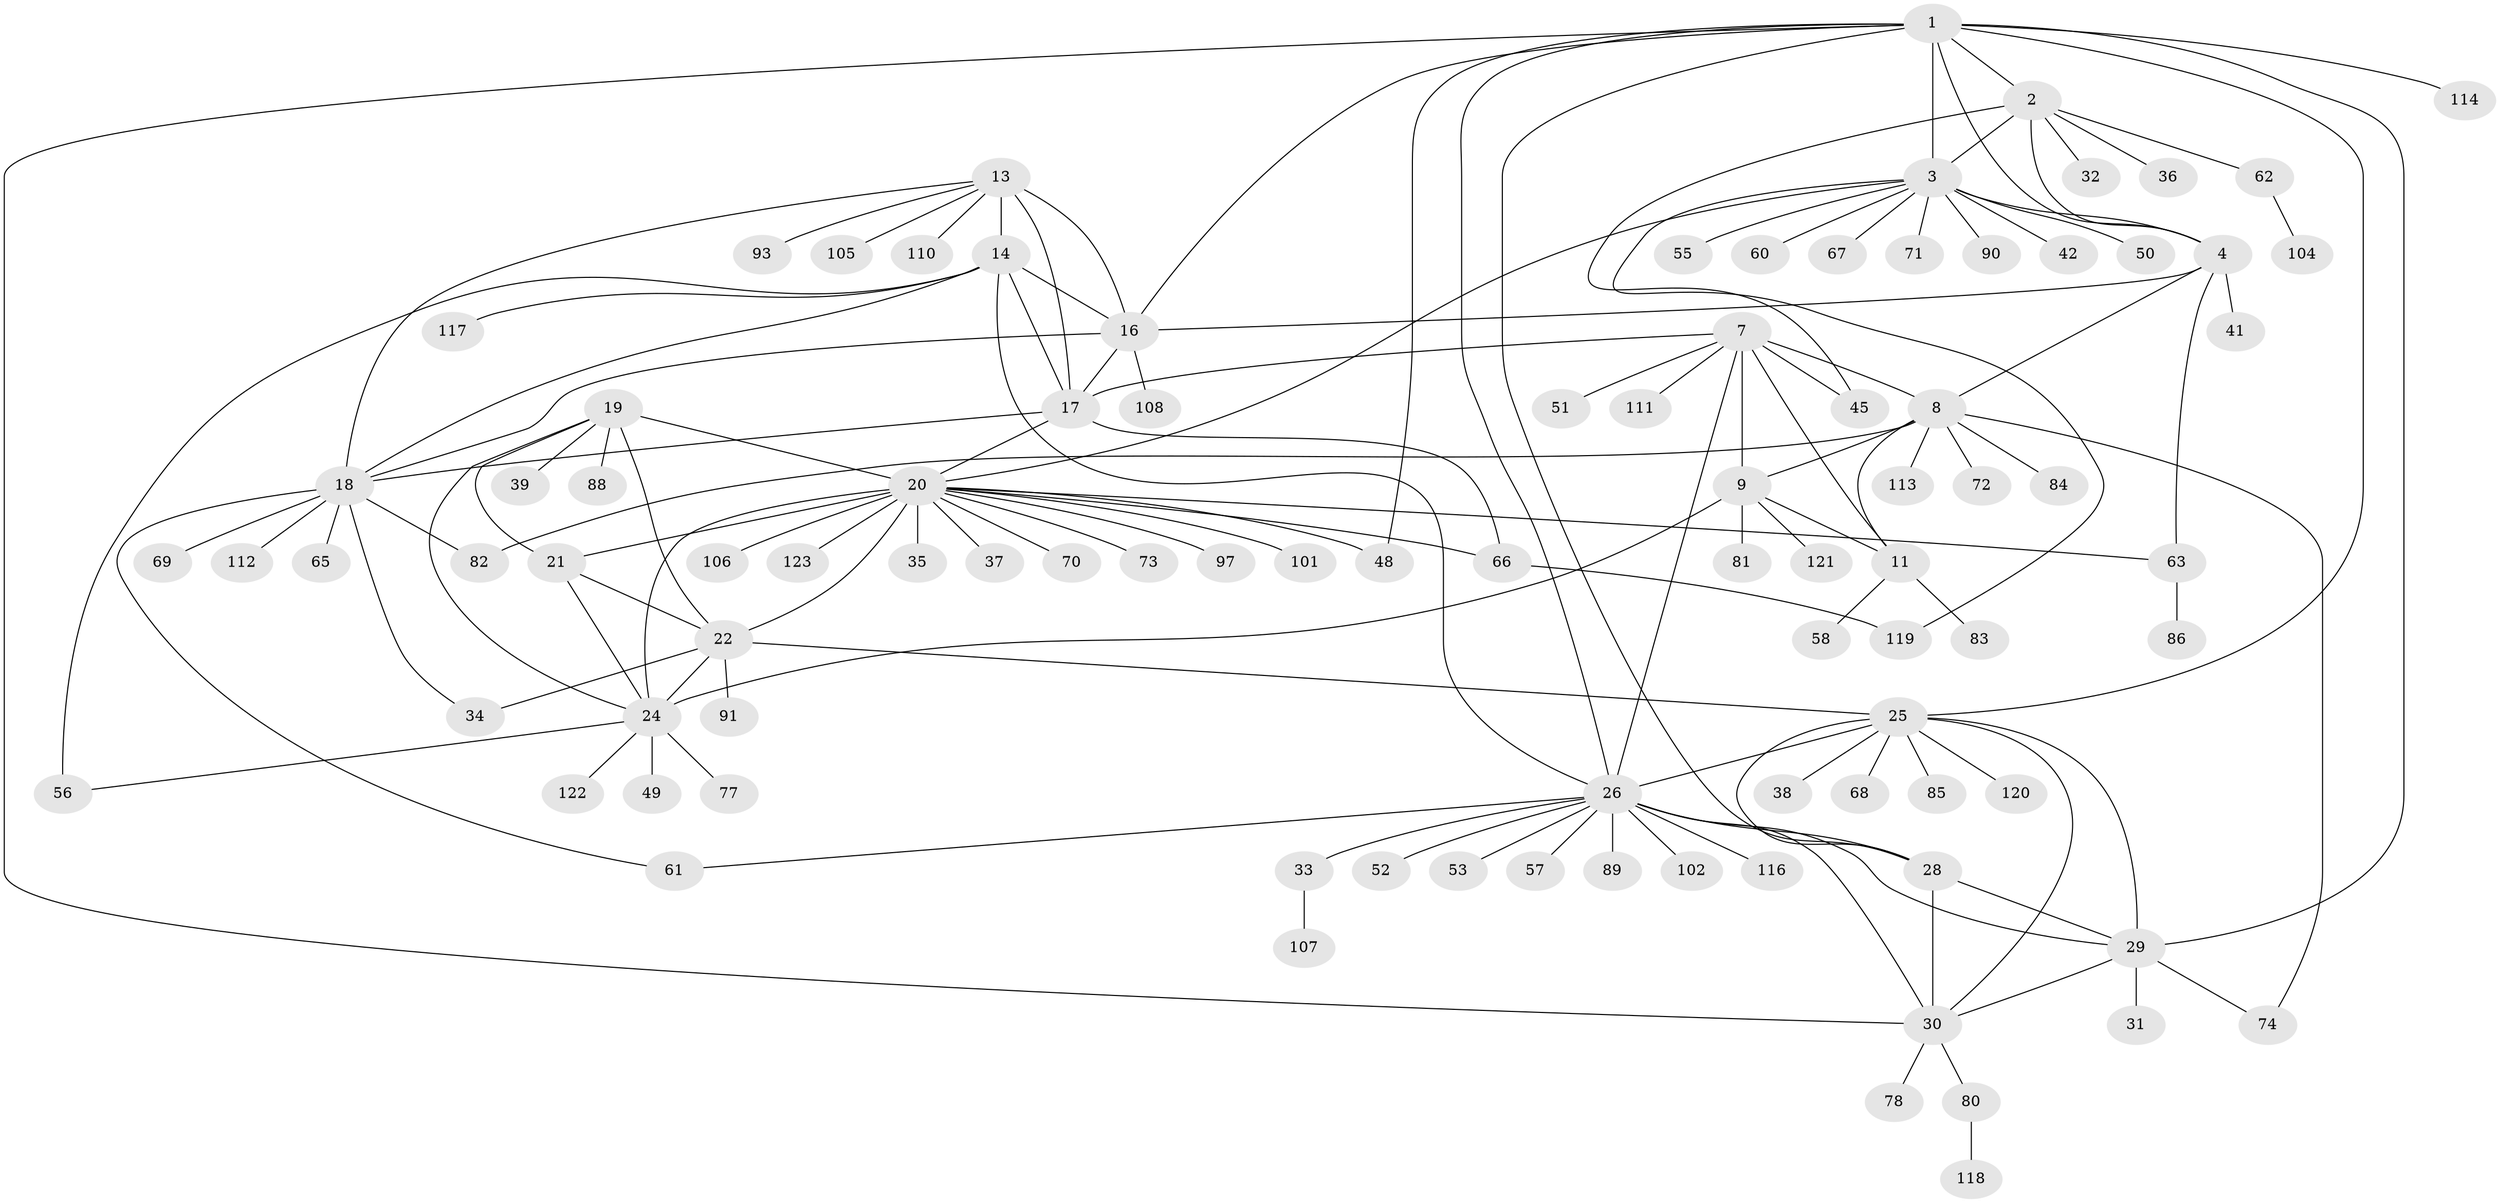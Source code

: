// Generated by graph-tools (version 1.1) at 2025/24/03/03/25 07:24:17]
// undirected, 94 vertices, 138 edges
graph export_dot {
graph [start="1"]
  node [color=gray90,style=filled];
  1 [super="+27"];
  2 [super="+6"];
  3 [super="+5"];
  4 [super="+64"];
  7 [super="+12"];
  8 [super="+94"];
  9 [super="+10"];
  11 [super="+40"];
  13 [super="+15"];
  14 [super="+100"];
  16 [super="+46"];
  17 [super="+75"];
  18 [super="+96"];
  19;
  20 [super="+23"];
  21 [super="+44"];
  22 [super="+43"];
  24 [super="+124"];
  25 [super="+98"];
  26 [super="+79"];
  28;
  29 [super="+59"];
  30 [super="+87"];
  31;
  32;
  33;
  34 [super="+47"];
  35;
  36;
  37;
  38;
  39;
  41;
  42;
  45;
  48 [super="+115"];
  49;
  50 [super="+76"];
  51;
  52;
  53 [super="+54"];
  55 [super="+92"];
  56;
  57;
  58;
  60;
  61;
  62 [super="+109"];
  63 [super="+95"];
  65;
  66;
  67;
  68;
  69;
  70;
  71;
  72;
  73;
  74;
  77;
  78;
  80;
  81;
  82;
  83 [super="+99"];
  84 [super="+103"];
  85;
  86;
  88;
  89;
  90;
  91;
  93;
  97;
  101;
  102;
  104;
  105;
  106;
  107;
  108;
  110;
  111;
  112;
  113;
  114;
  116;
  117;
  118;
  119;
  120;
  121;
  122;
  123;
  1 -- 2 [weight=2];
  1 -- 3 [weight=2];
  1 -- 4;
  1 -- 114;
  1 -- 48;
  1 -- 25;
  1 -- 26;
  1 -- 28;
  1 -- 29;
  1 -- 30;
  1 -- 16;
  2 -- 3 [weight=4];
  2 -- 4 [weight=2];
  2 -- 45;
  2 -- 62;
  2 -- 32;
  2 -- 36;
  3 -- 4 [weight=2];
  3 -- 60;
  3 -- 67;
  3 -- 71;
  3 -- 42;
  3 -- 50;
  3 -- 20;
  3 -- 55;
  3 -- 119;
  3 -- 90;
  4 -- 8;
  4 -- 16;
  4 -- 41;
  4 -- 63;
  7 -- 8 [weight=2];
  7 -- 9 [weight=4];
  7 -- 11 [weight=2];
  7 -- 17;
  7 -- 26;
  7 -- 45;
  7 -- 51;
  7 -- 111;
  8 -- 9 [weight=2];
  8 -- 11;
  8 -- 72;
  8 -- 74;
  8 -- 82;
  8 -- 84;
  8 -- 113;
  9 -- 11 [weight=2];
  9 -- 81;
  9 -- 121;
  9 -- 24;
  11 -- 58;
  11 -- 83;
  13 -- 14 [weight=2];
  13 -- 16 [weight=2];
  13 -- 17 [weight=2];
  13 -- 18 [weight=2];
  13 -- 93;
  13 -- 105;
  13 -- 110;
  14 -- 16;
  14 -- 17;
  14 -- 18;
  14 -- 26;
  14 -- 56;
  14 -- 117;
  16 -- 17;
  16 -- 18;
  16 -- 108;
  17 -- 18;
  17 -- 20;
  17 -- 66;
  18 -- 34;
  18 -- 61;
  18 -- 65;
  18 -- 69;
  18 -- 82;
  18 -- 112;
  19 -- 20 [weight=2];
  19 -- 21;
  19 -- 22;
  19 -- 24;
  19 -- 39;
  19 -- 88;
  20 -- 21 [weight=2];
  20 -- 22 [weight=2];
  20 -- 24 [weight=2];
  20 -- 37;
  20 -- 63;
  20 -- 66;
  20 -- 70;
  20 -- 123;
  20 -- 97;
  20 -- 35;
  20 -- 101;
  20 -- 73;
  20 -- 106;
  20 -- 48;
  21 -- 22;
  21 -- 24;
  22 -- 24;
  22 -- 25;
  22 -- 34;
  22 -- 91;
  24 -- 49;
  24 -- 56;
  24 -- 77;
  24 -- 122;
  25 -- 26;
  25 -- 28;
  25 -- 29;
  25 -- 30;
  25 -- 38;
  25 -- 68;
  25 -- 85;
  25 -- 120;
  26 -- 28;
  26 -- 29;
  26 -- 30;
  26 -- 33;
  26 -- 52;
  26 -- 53;
  26 -- 57;
  26 -- 61;
  26 -- 89;
  26 -- 102;
  26 -- 116;
  28 -- 29;
  28 -- 30;
  29 -- 30;
  29 -- 31;
  29 -- 74;
  30 -- 78;
  30 -- 80;
  33 -- 107;
  62 -- 104;
  63 -- 86;
  66 -- 119;
  80 -- 118;
}
